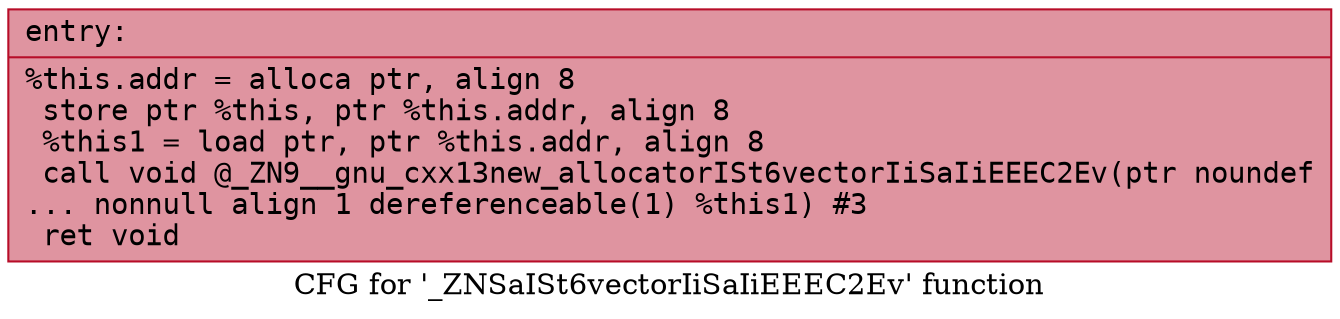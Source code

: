 digraph "CFG for '_ZNSaISt6vectorIiSaIiEEEC2Ev' function" {
	label="CFG for '_ZNSaISt6vectorIiSaIiEEEC2Ev' function";

	Node0x56307d645cb0 [shape=record,color="#b70d28ff", style=filled, fillcolor="#b70d2870" fontname="Courier",label="{entry:\l|  %this.addr = alloca ptr, align 8\l  store ptr %this, ptr %this.addr, align 8\l  %this1 = load ptr, ptr %this.addr, align 8\l  call void @_ZN9__gnu_cxx13new_allocatorISt6vectorIiSaIiEEEC2Ev(ptr noundef\l... nonnull align 1 dereferenceable(1) %this1) #3\l  ret void\l}"];
}
